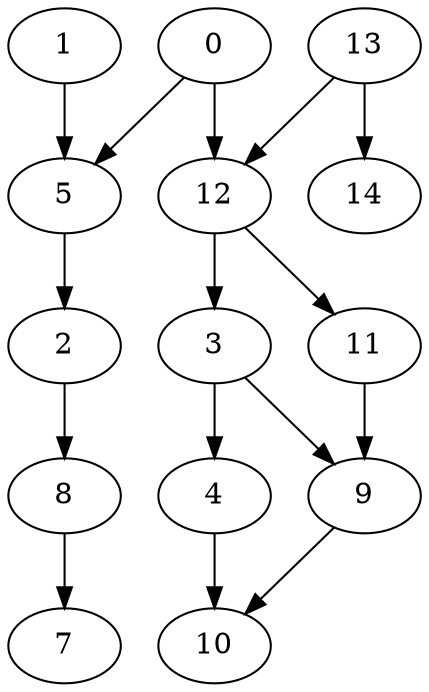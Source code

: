 strict digraph "" {
	0 -> 5;
	0 -> 12;
	5 -> 2;
	12 -> 3;
	12 -> 11;
	1 -> 5;
	2 -> 8;
	8 -> 7;
	3 -> 4;
	3 -> 9;
	4 -> 10;
	9 -> 10;
	13 -> 12;
	13 -> 14;
	11 -> 9;
}
